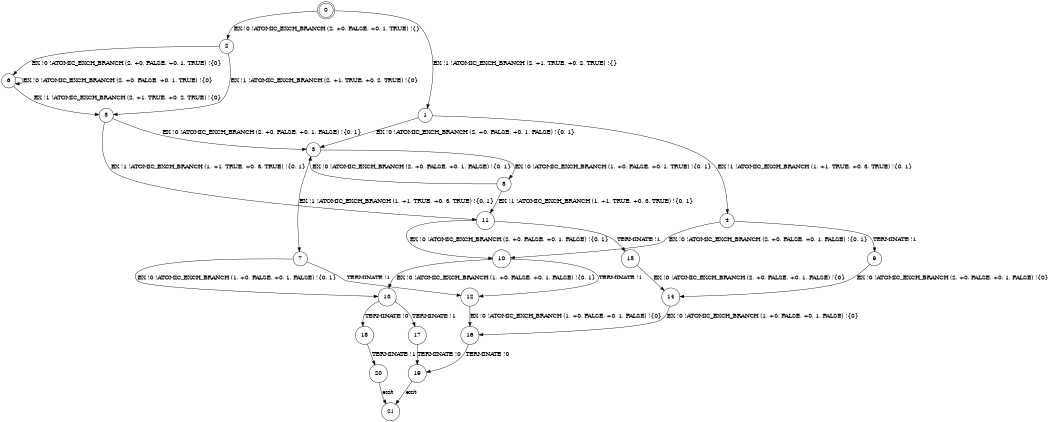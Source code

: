 digraph BCG {
size = "7, 10.5";
center = TRUE;
node [shape = circle];
0 [peripheries = 2];
0 -> 1 [label = "EX !1 !ATOMIC_EXCH_BRANCH (2, +1, TRUE, +0, 2, TRUE) !{}"];
0 -> 2 [label = "EX !0 !ATOMIC_EXCH_BRANCH (2, +0, FALSE, +0, 1, TRUE) !{}"];
1 -> 3 [label = "EX !0 !ATOMIC_EXCH_BRANCH (2, +0, FALSE, +0, 1, FALSE) !{0, 1}"];
1 -> 4 [label = "EX !1 !ATOMIC_EXCH_BRANCH (1, +1, TRUE, +0, 3, TRUE) !{0, 1}"];
2 -> 5 [label = "EX !1 !ATOMIC_EXCH_BRANCH (2, +1, TRUE, +0, 2, TRUE) !{0}"];
2 -> 6 [label = "EX !0 !ATOMIC_EXCH_BRANCH (2, +0, FALSE, +0, 1, TRUE) !{0}"];
3 -> 7 [label = "EX !1 !ATOMIC_EXCH_BRANCH (1, +1, TRUE, +0, 3, TRUE) !{0, 1}"];
3 -> 8 [label = "EX !0 !ATOMIC_EXCH_BRANCH (1, +0, FALSE, +0, 1, TRUE) !{0, 1}"];
4 -> 9 [label = "TERMINATE !1"];
4 -> 10 [label = "EX !0 !ATOMIC_EXCH_BRANCH (2, +0, FALSE, +0, 1, FALSE) !{0, 1}"];
5 -> 11 [label = "EX !1 !ATOMIC_EXCH_BRANCH (1, +1, TRUE, +0, 3, TRUE) !{0, 1}"];
5 -> 3 [label = "EX !0 !ATOMIC_EXCH_BRANCH (2, +0, FALSE, +0, 1, FALSE) !{0, 1}"];
6 -> 5 [label = "EX !1 !ATOMIC_EXCH_BRANCH (2, +1, TRUE, +0, 2, TRUE) !{0}"];
6 -> 6 [label = "EX !0 !ATOMIC_EXCH_BRANCH (2, +0, FALSE, +0, 1, TRUE) !{0}"];
7 -> 12 [label = "TERMINATE !1"];
7 -> 13 [label = "EX !0 !ATOMIC_EXCH_BRANCH (1, +0, FALSE, +0, 1, FALSE) !{0, 1}"];
8 -> 11 [label = "EX !1 !ATOMIC_EXCH_BRANCH (1, +1, TRUE, +0, 3, TRUE) !{0, 1}"];
8 -> 3 [label = "EX !0 !ATOMIC_EXCH_BRANCH (2, +0, FALSE, +0, 1, FALSE) !{0, 1}"];
9 -> 14 [label = "EX !0 !ATOMIC_EXCH_BRANCH (2, +0, FALSE, +0, 1, FALSE) !{0}"];
10 -> 12 [label = "TERMINATE !1"];
10 -> 13 [label = "EX !0 !ATOMIC_EXCH_BRANCH (1, +0, FALSE, +0, 1, FALSE) !{0, 1}"];
11 -> 15 [label = "TERMINATE !1"];
11 -> 10 [label = "EX !0 !ATOMIC_EXCH_BRANCH (2, +0, FALSE, +0, 1, FALSE) !{0, 1}"];
12 -> 16 [label = "EX !0 !ATOMIC_EXCH_BRANCH (1, +0, FALSE, +0, 1, FALSE) !{0}"];
13 -> 17 [label = "TERMINATE !1"];
13 -> 18 [label = "TERMINATE !0"];
14 -> 16 [label = "EX !0 !ATOMIC_EXCH_BRANCH (1, +0, FALSE, +0, 1, FALSE) !{0}"];
15 -> 14 [label = "EX !0 !ATOMIC_EXCH_BRANCH (2, +0, FALSE, +0, 1, FALSE) !{0}"];
16 -> 19 [label = "TERMINATE !0"];
17 -> 19 [label = "TERMINATE !0"];
18 -> 20 [label = "TERMINATE !1"];
19 -> 21 [label = "exit"];
20 -> 21 [label = "exit"];
}
